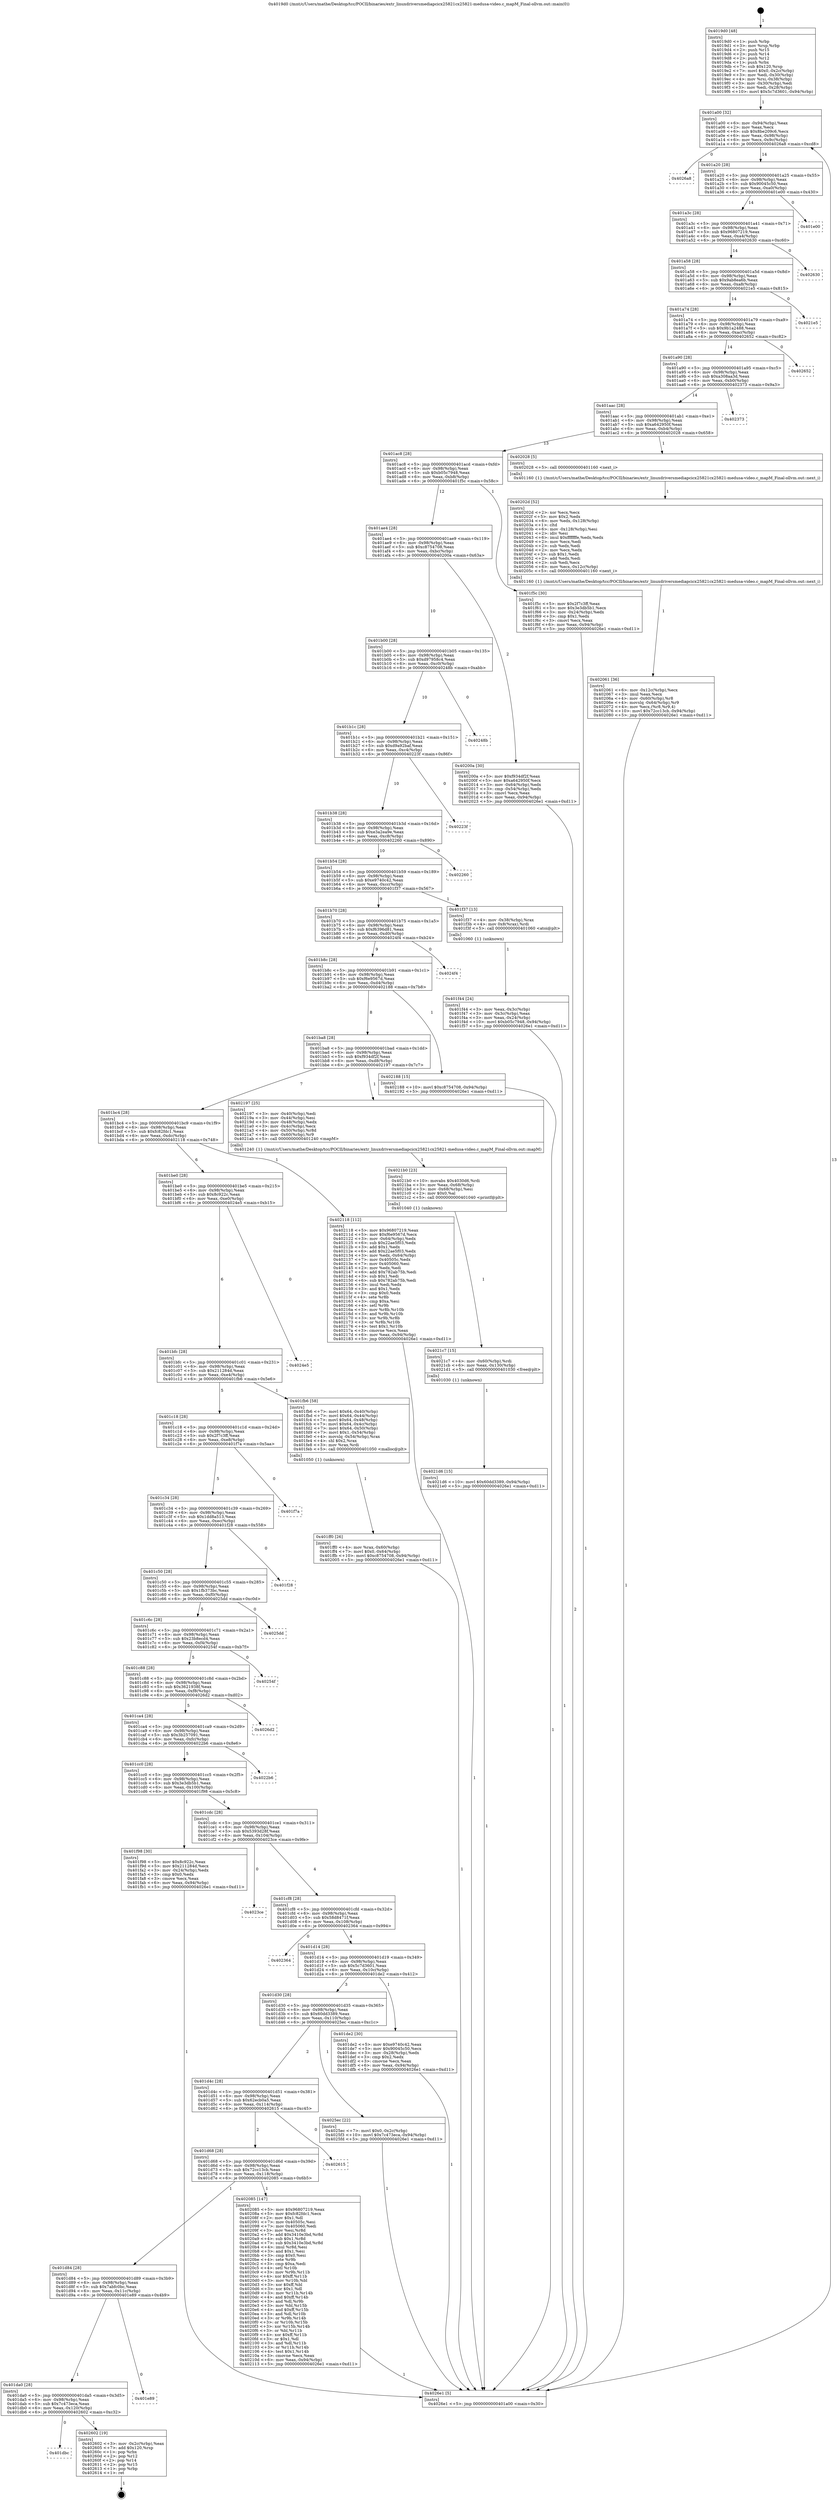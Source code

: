 digraph "0x4019d0" {
  label = "0x4019d0 (/mnt/c/Users/mathe/Desktop/tcc/POCII/binaries/extr_linuxdriversmediapcicx25821cx25821-medusa-video.c_mapM_Final-ollvm.out::main(0))"
  labelloc = "t"
  node[shape=record]

  Entry [label="",width=0.3,height=0.3,shape=circle,fillcolor=black,style=filled]
  "0x401a00" [label="{
     0x401a00 [32]\l
     | [instrs]\l
     &nbsp;&nbsp;0x401a00 \<+6\>: mov -0x94(%rbp),%eax\l
     &nbsp;&nbsp;0x401a06 \<+2\>: mov %eax,%ecx\l
     &nbsp;&nbsp;0x401a08 \<+6\>: sub $0x8be209c6,%ecx\l
     &nbsp;&nbsp;0x401a0e \<+6\>: mov %eax,-0x98(%rbp)\l
     &nbsp;&nbsp;0x401a14 \<+6\>: mov %ecx,-0x9c(%rbp)\l
     &nbsp;&nbsp;0x401a1a \<+6\>: je 00000000004026a8 \<main+0xcd8\>\l
  }"]
  "0x4026a8" [label="{
     0x4026a8\l
  }", style=dashed]
  "0x401a20" [label="{
     0x401a20 [28]\l
     | [instrs]\l
     &nbsp;&nbsp;0x401a20 \<+5\>: jmp 0000000000401a25 \<main+0x55\>\l
     &nbsp;&nbsp;0x401a25 \<+6\>: mov -0x98(%rbp),%eax\l
     &nbsp;&nbsp;0x401a2b \<+5\>: sub $0x90045c50,%eax\l
     &nbsp;&nbsp;0x401a30 \<+6\>: mov %eax,-0xa0(%rbp)\l
     &nbsp;&nbsp;0x401a36 \<+6\>: je 0000000000401e00 \<main+0x430\>\l
  }"]
  Exit [label="",width=0.3,height=0.3,shape=circle,fillcolor=black,style=filled,peripheries=2]
  "0x401e00" [label="{
     0x401e00\l
  }", style=dashed]
  "0x401a3c" [label="{
     0x401a3c [28]\l
     | [instrs]\l
     &nbsp;&nbsp;0x401a3c \<+5\>: jmp 0000000000401a41 \<main+0x71\>\l
     &nbsp;&nbsp;0x401a41 \<+6\>: mov -0x98(%rbp),%eax\l
     &nbsp;&nbsp;0x401a47 \<+5\>: sub $0x96807219,%eax\l
     &nbsp;&nbsp;0x401a4c \<+6\>: mov %eax,-0xa4(%rbp)\l
     &nbsp;&nbsp;0x401a52 \<+6\>: je 0000000000402630 \<main+0xc60\>\l
  }"]
  "0x401dbc" [label="{
     0x401dbc\l
  }", style=dashed]
  "0x402630" [label="{
     0x402630\l
  }", style=dashed]
  "0x401a58" [label="{
     0x401a58 [28]\l
     | [instrs]\l
     &nbsp;&nbsp;0x401a58 \<+5\>: jmp 0000000000401a5d \<main+0x8d\>\l
     &nbsp;&nbsp;0x401a5d \<+6\>: mov -0x98(%rbp),%eax\l
     &nbsp;&nbsp;0x401a63 \<+5\>: sub $0x9ab8ea6b,%eax\l
     &nbsp;&nbsp;0x401a68 \<+6\>: mov %eax,-0xa8(%rbp)\l
     &nbsp;&nbsp;0x401a6e \<+6\>: je 00000000004021e5 \<main+0x815\>\l
  }"]
  "0x402602" [label="{
     0x402602 [19]\l
     | [instrs]\l
     &nbsp;&nbsp;0x402602 \<+3\>: mov -0x2c(%rbp),%eax\l
     &nbsp;&nbsp;0x402605 \<+7\>: add $0x120,%rsp\l
     &nbsp;&nbsp;0x40260c \<+1\>: pop %rbx\l
     &nbsp;&nbsp;0x40260d \<+2\>: pop %r12\l
     &nbsp;&nbsp;0x40260f \<+2\>: pop %r14\l
     &nbsp;&nbsp;0x402611 \<+2\>: pop %r15\l
     &nbsp;&nbsp;0x402613 \<+1\>: pop %rbp\l
     &nbsp;&nbsp;0x402614 \<+1\>: ret\l
  }"]
  "0x4021e5" [label="{
     0x4021e5\l
  }", style=dashed]
  "0x401a74" [label="{
     0x401a74 [28]\l
     | [instrs]\l
     &nbsp;&nbsp;0x401a74 \<+5\>: jmp 0000000000401a79 \<main+0xa9\>\l
     &nbsp;&nbsp;0x401a79 \<+6\>: mov -0x98(%rbp),%eax\l
     &nbsp;&nbsp;0x401a7f \<+5\>: sub $0x9b1a2488,%eax\l
     &nbsp;&nbsp;0x401a84 \<+6\>: mov %eax,-0xac(%rbp)\l
     &nbsp;&nbsp;0x401a8a \<+6\>: je 0000000000402652 \<main+0xc82\>\l
  }"]
  "0x401da0" [label="{
     0x401da0 [28]\l
     | [instrs]\l
     &nbsp;&nbsp;0x401da0 \<+5\>: jmp 0000000000401da5 \<main+0x3d5\>\l
     &nbsp;&nbsp;0x401da5 \<+6\>: mov -0x98(%rbp),%eax\l
     &nbsp;&nbsp;0x401dab \<+5\>: sub $0x7c473eca,%eax\l
     &nbsp;&nbsp;0x401db0 \<+6\>: mov %eax,-0x120(%rbp)\l
     &nbsp;&nbsp;0x401db6 \<+6\>: je 0000000000402602 \<main+0xc32\>\l
  }"]
  "0x402652" [label="{
     0x402652\l
  }", style=dashed]
  "0x401a90" [label="{
     0x401a90 [28]\l
     | [instrs]\l
     &nbsp;&nbsp;0x401a90 \<+5\>: jmp 0000000000401a95 \<main+0xc5\>\l
     &nbsp;&nbsp;0x401a95 \<+6\>: mov -0x98(%rbp),%eax\l
     &nbsp;&nbsp;0x401a9b \<+5\>: sub $0xa308aa3d,%eax\l
     &nbsp;&nbsp;0x401aa0 \<+6\>: mov %eax,-0xb0(%rbp)\l
     &nbsp;&nbsp;0x401aa6 \<+6\>: je 0000000000402373 \<main+0x9a3\>\l
  }"]
  "0x401e89" [label="{
     0x401e89\l
  }", style=dashed]
  "0x402373" [label="{
     0x402373\l
  }", style=dashed]
  "0x401aac" [label="{
     0x401aac [28]\l
     | [instrs]\l
     &nbsp;&nbsp;0x401aac \<+5\>: jmp 0000000000401ab1 \<main+0xe1\>\l
     &nbsp;&nbsp;0x401ab1 \<+6\>: mov -0x98(%rbp),%eax\l
     &nbsp;&nbsp;0x401ab7 \<+5\>: sub $0xa642950f,%eax\l
     &nbsp;&nbsp;0x401abc \<+6\>: mov %eax,-0xb4(%rbp)\l
     &nbsp;&nbsp;0x401ac2 \<+6\>: je 0000000000402028 \<main+0x658\>\l
  }"]
  "0x4021d6" [label="{
     0x4021d6 [15]\l
     | [instrs]\l
     &nbsp;&nbsp;0x4021d6 \<+10\>: movl $0x60dd3389,-0x94(%rbp)\l
     &nbsp;&nbsp;0x4021e0 \<+5\>: jmp 00000000004026e1 \<main+0xd11\>\l
  }"]
  "0x402028" [label="{
     0x402028 [5]\l
     | [instrs]\l
     &nbsp;&nbsp;0x402028 \<+5\>: call 0000000000401160 \<next_i\>\l
     | [calls]\l
     &nbsp;&nbsp;0x401160 \{1\} (/mnt/c/Users/mathe/Desktop/tcc/POCII/binaries/extr_linuxdriversmediapcicx25821cx25821-medusa-video.c_mapM_Final-ollvm.out::next_i)\l
  }"]
  "0x401ac8" [label="{
     0x401ac8 [28]\l
     | [instrs]\l
     &nbsp;&nbsp;0x401ac8 \<+5\>: jmp 0000000000401acd \<main+0xfd\>\l
     &nbsp;&nbsp;0x401acd \<+6\>: mov -0x98(%rbp),%eax\l
     &nbsp;&nbsp;0x401ad3 \<+5\>: sub $0xb05c7948,%eax\l
     &nbsp;&nbsp;0x401ad8 \<+6\>: mov %eax,-0xb8(%rbp)\l
     &nbsp;&nbsp;0x401ade \<+6\>: je 0000000000401f5c \<main+0x58c\>\l
  }"]
  "0x4021c7" [label="{
     0x4021c7 [15]\l
     | [instrs]\l
     &nbsp;&nbsp;0x4021c7 \<+4\>: mov -0x60(%rbp),%rdi\l
     &nbsp;&nbsp;0x4021cb \<+6\>: mov %eax,-0x130(%rbp)\l
     &nbsp;&nbsp;0x4021d1 \<+5\>: call 0000000000401030 \<free@plt\>\l
     | [calls]\l
     &nbsp;&nbsp;0x401030 \{1\} (unknown)\l
  }"]
  "0x401f5c" [label="{
     0x401f5c [30]\l
     | [instrs]\l
     &nbsp;&nbsp;0x401f5c \<+5\>: mov $0x2f7c3ff,%eax\l
     &nbsp;&nbsp;0x401f61 \<+5\>: mov $0x3e3db5b1,%ecx\l
     &nbsp;&nbsp;0x401f66 \<+3\>: mov -0x24(%rbp),%edx\l
     &nbsp;&nbsp;0x401f69 \<+3\>: cmp $0x1,%edx\l
     &nbsp;&nbsp;0x401f6c \<+3\>: cmovl %ecx,%eax\l
     &nbsp;&nbsp;0x401f6f \<+6\>: mov %eax,-0x94(%rbp)\l
     &nbsp;&nbsp;0x401f75 \<+5\>: jmp 00000000004026e1 \<main+0xd11\>\l
  }"]
  "0x401ae4" [label="{
     0x401ae4 [28]\l
     | [instrs]\l
     &nbsp;&nbsp;0x401ae4 \<+5\>: jmp 0000000000401ae9 \<main+0x119\>\l
     &nbsp;&nbsp;0x401ae9 \<+6\>: mov -0x98(%rbp),%eax\l
     &nbsp;&nbsp;0x401aef \<+5\>: sub $0xc8754708,%eax\l
     &nbsp;&nbsp;0x401af4 \<+6\>: mov %eax,-0xbc(%rbp)\l
     &nbsp;&nbsp;0x401afa \<+6\>: je 000000000040200a \<main+0x63a\>\l
  }"]
  "0x4021b0" [label="{
     0x4021b0 [23]\l
     | [instrs]\l
     &nbsp;&nbsp;0x4021b0 \<+10\>: movabs $0x4030d6,%rdi\l
     &nbsp;&nbsp;0x4021ba \<+3\>: mov %eax,-0x68(%rbp)\l
     &nbsp;&nbsp;0x4021bd \<+3\>: mov -0x68(%rbp),%esi\l
     &nbsp;&nbsp;0x4021c0 \<+2\>: mov $0x0,%al\l
     &nbsp;&nbsp;0x4021c2 \<+5\>: call 0000000000401040 \<printf@plt\>\l
     | [calls]\l
     &nbsp;&nbsp;0x401040 \{1\} (unknown)\l
  }"]
  "0x40200a" [label="{
     0x40200a [30]\l
     | [instrs]\l
     &nbsp;&nbsp;0x40200a \<+5\>: mov $0xf934df2f,%eax\l
     &nbsp;&nbsp;0x40200f \<+5\>: mov $0xa642950f,%ecx\l
     &nbsp;&nbsp;0x402014 \<+3\>: mov -0x64(%rbp),%edx\l
     &nbsp;&nbsp;0x402017 \<+3\>: cmp -0x54(%rbp),%edx\l
     &nbsp;&nbsp;0x40201a \<+3\>: cmovl %ecx,%eax\l
     &nbsp;&nbsp;0x40201d \<+6\>: mov %eax,-0x94(%rbp)\l
     &nbsp;&nbsp;0x402023 \<+5\>: jmp 00000000004026e1 \<main+0xd11\>\l
  }"]
  "0x401b00" [label="{
     0x401b00 [28]\l
     | [instrs]\l
     &nbsp;&nbsp;0x401b00 \<+5\>: jmp 0000000000401b05 \<main+0x135\>\l
     &nbsp;&nbsp;0x401b05 \<+6\>: mov -0x98(%rbp),%eax\l
     &nbsp;&nbsp;0x401b0b \<+5\>: sub $0xd97958c4,%eax\l
     &nbsp;&nbsp;0x401b10 \<+6\>: mov %eax,-0xc0(%rbp)\l
     &nbsp;&nbsp;0x401b16 \<+6\>: je 000000000040248b \<main+0xabb\>\l
  }"]
  "0x401d84" [label="{
     0x401d84 [28]\l
     | [instrs]\l
     &nbsp;&nbsp;0x401d84 \<+5\>: jmp 0000000000401d89 \<main+0x3b9\>\l
     &nbsp;&nbsp;0x401d89 \<+6\>: mov -0x98(%rbp),%eax\l
     &nbsp;&nbsp;0x401d8f \<+5\>: sub $0x7abfc0bc,%eax\l
     &nbsp;&nbsp;0x401d94 \<+6\>: mov %eax,-0x11c(%rbp)\l
     &nbsp;&nbsp;0x401d9a \<+6\>: je 0000000000401e89 \<main+0x4b9\>\l
  }"]
  "0x40248b" [label="{
     0x40248b\l
  }", style=dashed]
  "0x401b1c" [label="{
     0x401b1c [28]\l
     | [instrs]\l
     &nbsp;&nbsp;0x401b1c \<+5\>: jmp 0000000000401b21 \<main+0x151\>\l
     &nbsp;&nbsp;0x401b21 \<+6\>: mov -0x98(%rbp),%eax\l
     &nbsp;&nbsp;0x401b27 \<+5\>: sub $0xd9a92baf,%eax\l
     &nbsp;&nbsp;0x401b2c \<+6\>: mov %eax,-0xc4(%rbp)\l
     &nbsp;&nbsp;0x401b32 \<+6\>: je 000000000040223f \<main+0x86f\>\l
  }"]
  "0x402085" [label="{
     0x402085 [147]\l
     | [instrs]\l
     &nbsp;&nbsp;0x402085 \<+5\>: mov $0x96807219,%eax\l
     &nbsp;&nbsp;0x40208a \<+5\>: mov $0xfc82fdc1,%ecx\l
     &nbsp;&nbsp;0x40208f \<+2\>: mov $0x1,%dl\l
     &nbsp;&nbsp;0x402091 \<+7\>: mov 0x40505c,%esi\l
     &nbsp;&nbsp;0x402098 \<+7\>: mov 0x405060,%edi\l
     &nbsp;&nbsp;0x40209f \<+3\>: mov %esi,%r8d\l
     &nbsp;&nbsp;0x4020a2 \<+7\>: add $0x3410e3bd,%r8d\l
     &nbsp;&nbsp;0x4020a9 \<+4\>: sub $0x1,%r8d\l
     &nbsp;&nbsp;0x4020ad \<+7\>: sub $0x3410e3bd,%r8d\l
     &nbsp;&nbsp;0x4020b4 \<+4\>: imul %r8d,%esi\l
     &nbsp;&nbsp;0x4020b8 \<+3\>: and $0x1,%esi\l
     &nbsp;&nbsp;0x4020bb \<+3\>: cmp $0x0,%esi\l
     &nbsp;&nbsp;0x4020be \<+4\>: sete %r9b\l
     &nbsp;&nbsp;0x4020c2 \<+3\>: cmp $0xa,%edi\l
     &nbsp;&nbsp;0x4020c5 \<+4\>: setl %r10b\l
     &nbsp;&nbsp;0x4020c9 \<+3\>: mov %r9b,%r11b\l
     &nbsp;&nbsp;0x4020cc \<+4\>: xor $0xff,%r11b\l
     &nbsp;&nbsp;0x4020d0 \<+3\>: mov %r10b,%bl\l
     &nbsp;&nbsp;0x4020d3 \<+3\>: xor $0xff,%bl\l
     &nbsp;&nbsp;0x4020d6 \<+3\>: xor $0x1,%dl\l
     &nbsp;&nbsp;0x4020d9 \<+3\>: mov %r11b,%r14b\l
     &nbsp;&nbsp;0x4020dc \<+4\>: and $0xff,%r14b\l
     &nbsp;&nbsp;0x4020e0 \<+3\>: and %dl,%r9b\l
     &nbsp;&nbsp;0x4020e3 \<+3\>: mov %bl,%r15b\l
     &nbsp;&nbsp;0x4020e6 \<+4\>: and $0xff,%r15b\l
     &nbsp;&nbsp;0x4020ea \<+3\>: and %dl,%r10b\l
     &nbsp;&nbsp;0x4020ed \<+3\>: or %r9b,%r14b\l
     &nbsp;&nbsp;0x4020f0 \<+3\>: or %r10b,%r15b\l
     &nbsp;&nbsp;0x4020f3 \<+3\>: xor %r15b,%r14b\l
     &nbsp;&nbsp;0x4020f6 \<+3\>: or %bl,%r11b\l
     &nbsp;&nbsp;0x4020f9 \<+4\>: xor $0xff,%r11b\l
     &nbsp;&nbsp;0x4020fd \<+3\>: or $0x1,%dl\l
     &nbsp;&nbsp;0x402100 \<+3\>: and %dl,%r11b\l
     &nbsp;&nbsp;0x402103 \<+3\>: or %r11b,%r14b\l
     &nbsp;&nbsp;0x402106 \<+4\>: test $0x1,%r14b\l
     &nbsp;&nbsp;0x40210a \<+3\>: cmovne %ecx,%eax\l
     &nbsp;&nbsp;0x40210d \<+6\>: mov %eax,-0x94(%rbp)\l
     &nbsp;&nbsp;0x402113 \<+5\>: jmp 00000000004026e1 \<main+0xd11\>\l
  }"]
  "0x40223f" [label="{
     0x40223f\l
  }", style=dashed]
  "0x401b38" [label="{
     0x401b38 [28]\l
     | [instrs]\l
     &nbsp;&nbsp;0x401b38 \<+5\>: jmp 0000000000401b3d \<main+0x16d\>\l
     &nbsp;&nbsp;0x401b3d \<+6\>: mov -0x98(%rbp),%eax\l
     &nbsp;&nbsp;0x401b43 \<+5\>: sub $0xe3a2ea9e,%eax\l
     &nbsp;&nbsp;0x401b48 \<+6\>: mov %eax,-0xc8(%rbp)\l
     &nbsp;&nbsp;0x401b4e \<+6\>: je 0000000000402260 \<main+0x890\>\l
  }"]
  "0x401d68" [label="{
     0x401d68 [28]\l
     | [instrs]\l
     &nbsp;&nbsp;0x401d68 \<+5\>: jmp 0000000000401d6d \<main+0x39d\>\l
     &nbsp;&nbsp;0x401d6d \<+6\>: mov -0x98(%rbp),%eax\l
     &nbsp;&nbsp;0x401d73 \<+5\>: sub $0x72cc13cb,%eax\l
     &nbsp;&nbsp;0x401d78 \<+6\>: mov %eax,-0x118(%rbp)\l
     &nbsp;&nbsp;0x401d7e \<+6\>: je 0000000000402085 \<main+0x6b5\>\l
  }"]
  "0x402260" [label="{
     0x402260\l
  }", style=dashed]
  "0x401b54" [label="{
     0x401b54 [28]\l
     | [instrs]\l
     &nbsp;&nbsp;0x401b54 \<+5\>: jmp 0000000000401b59 \<main+0x189\>\l
     &nbsp;&nbsp;0x401b59 \<+6\>: mov -0x98(%rbp),%eax\l
     &nbsp;&nbsp;0x401b5f \<+5\>: sub $0xe9740c42,%eax\l
     &nbsp;&nbsp;0x401b64 \<+6\>: mov %eax,-0xcc(%rbp)\l
     &nbsp;&nbsp;0x401b6a \<+6\>: je 0000000000401f37 \<main+0x567\>\l
  }"]
  "0x402615" [label="{
     0x402615\l
  }", style=dashed]
  "0x401f37" [label="{
     0x401f37 [13]\l
     | [instrs]\l
     &nbsp;&nbsp;0x401f37 \<+4\>: mov -0x38(%rbp),%rax\l
     &nbsp;&nbsp;0x401f3b \<+4\>: mov 0x8(%rax),%rdi\l
     &nbsp;&nbsp;0x401f3f \<+5\>: call 0000000000401060 \<atoi@plt\>\l
     | [calls]\l
     &nbsp;&nbsp;0x401060 \{1\} (unknown)\l
  }"]
  "0x401b70" [label="{
     0x401b70 [28]\l
     | [instrs]\l
     &nbsp;&nbsp;0x401b70 \<+5\>: jmp 0000000000401b75 \<main+0x1a5\>\l
     &nbsp;&nbsp;0x401b75 \<+6\>: mov -0x98(%rbp),%eax\l
     &nbsp;&nbsp;0x401b7b \<+5\>: sub $0xf6396d81,%eax\l
     &nbsp;&nbsp;0x401b80 \<+6\>: mov %eax,-0xd0(%rbp)\l
     &nbsp;&nbsp;0x401b86 \<+6\>: je 00000000004024f4 \<main+0xb24\>\l
  }"]
  "0x401d4c" [label="{
     0x401d4c [28]\l
     | [instrs]\l
     &nbsp;&nbsp;0x401d4c \<+5\>: jmp 0000000000401d51 \<main+0x381\>\l
     &nbsp;&nbsp;0x401d51 \<+6\>: mov -0x98(%rbp),%eax\l
     &nbsp;&nbsp;0x401d57 \<+5\>: sub $0x62ecb0a5,%eax\l
     &nbsp;&nbsp;0x401d5c \<+6\>: mov %eax,-0x114(%rbp)\l
     &nbsp;&nbsp;0x401d62 \<+6\>: je 0000000000402615 \<main+0xc45\>\l
  }"]
  "0x4024f4" [label="{
     0x4024f4\l
  }", style=dashed]
  "0x401b8c" [label="{
     0x401b8c [28]\l
     | [instrs]\l
     &nbsp;&nbsp;0x401b8c \<+5\>: jmp 0000000000401b91 \<main+0x1c1\>\l
     &nbsp;&nbsp;0x401b91 \<+6\>: mov -0x98(%rbp),%eax\l
     &nbsp;&nbsp;0x401b97 \<+5\>: sub $0xf6e9567d,%eax\l
     &nbsp;&nbsp;0x401b9c \<+6\>: mov %eax,-0xd4(%rbp)\l
     &nbsp;&nbsp;0x401ba2 \<+6\>: je 0000000000402188 \<main+0x7b8\>\l
  }"]
  "0x4025ec" [label="{
     0x4025ec [22]\l
     | [instrs]\l
     &nbsp;&nbsp;0x4025ec \<+7\>: movl $0x0,-0x2c(%rbp)\l
     &nbsp;&nbsp;0x4025f3 \<+10\>: movl $0x7c473eca,-0x94(%rbp)\l
     &nbsp;&nbsp;0x4025fd \<+5\>: jmp 00000000004026e1 \<main+0xd11\>\l
  }"]
  "0x402188" [label="{
     0x402188 [15]\l
     | [instrs]\l
     &nbsp;&nbsp;0x402188 \<+10\>: movl $0xc8754708,-0x94(%rbp)\l
     &nbsp;&nbsp;0x402192 \<+5\>: jmp 00000000004026e1 \<main+0xd11\>\l
  }"]
  "0x401ba8" [label="{
     0x401ba8 [28]\l
     | [instrs]\l
     &nbsp;&nbsp;0x401ba8 \<+5\>: jmp 0000000000401bad \<main+0x1dd\>\l
     &nbsp;&nbsp;0x401bad \<+6\>: mov -0x98(%rbp),%eax\l
     &nbsp;&nbsp;0x401bb3 \<+5\>: sub $0xf934df2f,%eax\l
     &nbsp;&nbsp;0x401bb8 \<+6\>: mov %eax,-0xd8(%rbp)\l
     &nbsp;&nbsp;0x401bbe \<+6\>: je 0000000000402197 \<main+0x7c7\>\l
  }"]
  "0x402061" [label="{
     0x402061 [36]\l
     | [instrs]\l
     &nbsp;&nbsp;0x402061 \<+6\>: mov -0x12c(%rbp),%ecx\l
     &nbsp;&nbsp;0x402067 \<+3\>: imul %eax,%ecx\l
     &nbsp;&nbsp;0x40206a \<+4\>: mov -0x60(%rbp),%r8\l
     &nbsp;&nbsp;0x40206e \<+4\>: movslq -0x64(%rbp),%r9\l
     &nbsp;&nbsp;0x402072 \<+4\>: mov %ecx,(%r8,%r9,4)\l
     &nbsp;&nbsp;0x402076 \<+10\>: movl $0x72cc13cb,-0x94(%rbp)\l
     &nbsp;&nbsp;0x402080 \<+5\>: jmp 00000000004026e1 \<main+0xd11\>\l
  }"]
  "0x402197" [label="{
     0x402197 [25]\l
     | [instrs]\l
     &nbsp;&nbsp;0x402197 \<+3\>: mov -0x40(%rbp),%edi\l
     &nbsp;&nbsp;0x40219a \<+3\>: mov -0x44(%rbp),%esi\l
     &nbsp;&nbsp;0x40219d \<+3\>: mov -0x48(%rbp),%edx\l
     &nbsp;&nbsp;0x4021a0 \<+3\>: mov -0x4c(%rbp),%ecx\l
     &nbsp;&nbsp;0x4021a3 \<+4\>: mov -0x50(%rbp),%r8d\l
     &nbsp;&nbsp;0x4021a7 \<+4\>: mov -0x60(%rbp),%r9\l
     &nbsp;&nbsp;0x4021ab \<+5\>: call 0000000000401240 \<mapM\>\l
     | [calls]\l
     &nbsp;&nbsp;0x401240 \{1\} (/mnt/c/Users/mathe/Desktop/tcc/POCII/binaries/extr_linuxdriversmediapcicx25821cx25821-medusa-video.c_mapM_Final-ollvm.out::mapM)\l
  }"]
  "0x401bc4" [label="{
     0x401bc4 [28]\l
     | [instrs]\l
     &nbsp;&nbsp;0x401bc4 \<+5\>: jmp 0000000000401bc9 \<main+0x1f9\>\l
     &nbsp;&nbsp;0x401bc9 \<+6\>: mov -0x98(%rbp),%eax\l
     &nbsp;&nbsp;0x401bcf \<+5\>: sub $0xfc82fdc1,%eax\l
     &nbsp;&nbsp;0x401bd4 \<+6\>: mov %eax,-0xdc(%rbp)\l
     &nbsp;&nbsp;0x401bda \<+6\>: je 0000000000402118 \<main+0x748\>\l
  }"]
  "0x40202d" [label="{
     0x40202d [52]\l
     | [instrs]\l
     &nbsp;&nbsp;0x40202d \<+2\>: xor %ecx,%ecx\l
     &nbsp;&nbsp;0x40202f \<+5\>: mov $0x2,%edx\l
     &nbsp;&nbsp;0x402034 \<+6\>: mov %edx,-0x128(%rbp)\l
     &nbsp;&nbsp;0x40203a \<+1\>: cltd\l
     &nbsp;&nbsp;0x40203b \<+6\>: mov -0x128(%rbp),%esi\l
     &nbsp;&nbsp;0x402041 \<+2\>: idiv %esi\l
     &nbsp;&nbsp;0x402043 \<+6\>: imul $0xfffffffe,%edx,%edx\l
     &nbsp;&nbsp;0x402049 \<+2\>: mov %ecx,%edi\l
     &nbsp;&nbsp;0x40204b \<+2\>: sub %edx,%edi\l
     &nbsp;&nbsp;0x40204d \<+2\>: mov %ecx,%edx\l
     &nbsp;&nbsp;0x40204f \<+3\>: sub $0x1,%edx\l
     &nbsp;&nbsp;0x402052 \<+2\>: add %edx,%edi\l
     &nbsp;&nbsp;0x402054 \<+2\>: sub %edi,%ecx\l
     &nbsp;&nbsp;0x402056 \<+6\>: mov %ecx,-0x12c(%rbp)\l
     &nbsp;&nbsp;0x40205c \<+5\>: call 0000000000401160 \<next_i\>\l
     | [calls]\l
     &nbsp;&nbsp;0x401160 \{1\} (/mnt/c/Users/mathe/Desktop/tcc/POCII/binaries/extr_linuxdriversmediapcicx25821cx25821-medusa-video.c_mapM_Final-ollvm.out::next_i)\l
  }"]
  "0x402118" [label="{
     0x402118 [112]\l
     | [instrs]\l
     &nbsp;&nbsp;0x402118 \<+5\>: mov $0x96807219,%eax\l
     &nbsp;&nbsp;0x40211d \<+5\>: mov $0xf6e9567d,%ecx\l
     &nbsp;&nbsp;0x402122 \<+3\>: mov -0x64(%rbp),%edx\l
     &nbsp;&nbsp;0x402125 \<+6\>: sub $0x22ae5f03,%edx\l
     &nbsp;&nbsp;0x40212b \<+3\>: add $0x1,%edx\l
     &nbsp;&nbsp;0x40212e \<+6\>: add $0x22ae5f03,%edx\l
     &nbsp;&nbsp;0x402134 \<+3\>: mov %edx,-0x64(%rbp)\l
     &nbsp;&nbsp;0x402137 \<+7\>: mov 0x40505c,%edx\l
     &nbsp;&nbsp;0x40213e \<+7\>: mov 0x405060,%esi\l
     &nbsp;&nbsp;0x402145 \<+2\>: mov %edx,%edi\l
     &nbsp;&nbsp;0x402147 \<+6\>: add $0x782ab75b,%edi\l
     &nbsp;&nbsp;0x40214d \<+3\>: sub $0x1,%edi\l
     &nbsp;&nbsp;0x402150 \<+6\>: sub $0x782ab75b,%edi\l
     &nbsp;&nbsp;0x402156 \<+3\>: imul %edi,%edx\l
     &nbsp;&nbsp;0x402159 \<+3\>: and $0x1,%edx\l
     &nbsp;&nbsp;0x40215c \<+3\>: cmp $0x0,%edx\l
     &nbsp;&nbsp;0x40215f \<+4\>: sete %r8b\l
     &nbsp;&nbsp;0x402163 \<+3\>: cmp $0xa,%esi\l
     &nbsp;&nbsp;0x402166 \<+4\>: setl %r9b\l
     &nbsp;&nbsp;0x40216a \<+3\>: mov %r8b,%r10b\l
     &nbsp;&nbsp;0x40216d \<+3\>: and %r9b,%r10b\l
     &nbsp;&nbsp;0x402170 \<+3\>: xor %r9b,%r8b\l
     &nbsp;&nbsp;0x402173 \<+3\>: or %r8b,%r10b\l
     &nbsp;&nbsp;0x402176 \<+4\>: test $0x1,%r10b\l
     &nbsp;&nbsp;0x40217a \<+3\>: cmovne %ecx,%eax\l
     &nbsp;&nbsp;0x40217d \<+6\>: mov %eax,-0x94(%rbp)\l
     &nbsp;&nbsp;0x402183 \<+5\>: jmp 00000000004026e1 \<main+0xd11\>\l
  }"]
  "0x401be0" [label="{
     0x401be0 [28]\l
     | [instrs]\l
     &nbsp;&nbsp;0x401be0 \<+5\>: jmp 0000000000401be5 \<main+0x215\>\l
     &nbsp;&nbsp;0x401be5 \<+6\>: mov -0x98(%rbp),%eax\l
     &nbsp;&nbsp;0x401beb \<+5\>: sub $0x8c922c,%eax\l
     &nbsp;&nbsp;0x401bf0 \<+6\>: mov %eax,-0xe0(%rbp)\l
     &nbsp;&nbsp;0x401bf6 \<+6\>: je 00000000004024e5 \<main+0xb15\>\l
  }"]
  "0x401ff0" [label="{
     0x401ff0 [26]\l
     | [instrs]\l
     &nbsp;&nbsp;0x401ff0 \<+4\>: mov %rax,-0x60(%rbp)\l
     &nbsp;&nbsp;0x401ff4 \<+7\>: movl $0x0,-0x64(%rbp)\l
     &nbsp;&nbsp;0x401ffb \<+10\>: movl $0xc8754708,-0x94(%rbp)\l
     &nbsp;&nbsp;0x402005 \<+5\>: jmp 00000000004026e1 \<main+0xd11\>\l
  }"]
  "0x4024e5" [label="{
     0x4024e5\l
  }", style=dashed]
  "0x401bfc" [label="{
     0x401bfc [28]\l
     | [instrs]\l
     &nbsp;&nbsp;0x401bfc \<+5\>: jmp 0000000000401c01 \<main+0x231\>\l
     &nbsp;&nbsp;0x401c01 \<+6\>: mov -0x98(%rbp),%eax\l
     &nbsp;&nbsp;0x401c07 \<+5\>: sub $0x211284d,%eax\l
     &nbsp;&nbsp;0x401c0c \<+6\>: mov %eax,-0xe4(%rbp)\l
     &nbsp;&nbsp;0x401c12 \<+6\>: je 0000000000401fb6 \<main+0x5e6\>\l
  }"]
  "0x401f44" [label="{
     0x401f44 [24]\l
     | [instrs]\l
     &nbsp;&nbsp;0x401f44 \<+3\>: mov %eax,-0x3c(%rbp)\l
     &nbsp;&nbsp;0x401f47 \<+3\>: mov -0x3c(%rbp),%eax\l
     &nbsp;&nbsp;0x401f4a \<+3\>: mov %eax,-0x24(%rbp)\l
     &nbsp;&nbsp;0x401f4d \<+10\>: movl $0xb05c7948,-0x94(%rbp)\l
     &nbsp;&nbsp;0x401f57 \<+5\>: jmp 00000000004026e1 \<main+0xd11\>\l
  }"]
  "0x401fb6" [label="{
     0x401fb6 [58]\l
     | [instrs]\l
     &nbsp;&nbsp;0x401fb6 \<+7\>: movl $0x64,-0x40(%rbp)\l
     &nbsp;&nbsp;0x401fbd \<+7\>: movl $0x64,-0x44(%rbp)\l
     &nbsp;&nbsp;0x401fc4 \<+7\>: movl $0x64,-0x48(%rbp)\l
     &nbsp;&nbsp;0x401fcb \<+7\>: movl $0x64,-0x4c(%rbp)\l
     &nbsp;&nbsp;0x401fd2 \<+7\>: movl $0x64,-0x50(%rbp)\l
     &nbsp;&nbsp;0x401fd9 \<+7\>: movl $0x1,-0x54(%rbp)\l
     &nbsp;&nbsp;0x401fe0 \<+4\>: movslq -0x54(%rbp),%rax\l
     &nbsp;&nbsp;0x401fe4 \<+4\>: shl $0x2,%rax\l
     &nbsp;&nbsp;0x401fe8 \<+3\>: mov %rax,%rdi\l
     &nbsp;&nbsp;0x401feb \<+5\>: call 0000000000401050 \<malloc@plt\>\l
     | [calls]\l
     &nbsp;&nbsp;0x401050 \{1\} (unknown)\l
  }"]
  "0x401c18" [label="{
     0x401c18 [28]\l
     | [instrs]\l
     &nbsp;&nbsp;0x401c18 \<+5\>: jmp 0000000000401c1d \<main+0x24d\>\l
     &nbsp;&nbsp;0x401c1d \<+6\>: mov -0x98(%rbp),%eax\l
     &nbsp;&nbsp;0x401c23 \<+5\>: sub $0x2f7c3ff,%eax\l
     &nbsp;&nbsp;0x401c28 \<+6\>: mov %eax,-0xe8(%rbp)\l
     &nbsp;&nbsp;0x401c2e \<+6\>: je 0000000000401f7a \<main+0x5aa\>\l
  }"]
  "0x4019d0" [label="{
     0x4019d0 [48]\l
     | [instrs]\l
     &nbsp;&nbsp;0x4019d0 \<+1\>: push %rbp\l
     &nbsp;&nbsp;0x4019d1 \<+3\>: mov %rsp,%rbp\l
     &nbsp;&nbsp;0x4019d4 \<+2\>: push %r15\l
     &nbsp;&nbsp;0x4019d6 \<+2\>: push %r14\l
     &nbsp;&nbsp;0x4019d8 \<+2\>: push %r12\l
     &nbsp;&nbsp;0x4019da \<+1\>: push %rbx\l
     &nbsp;&nbsp;0x4019db \<+7\>: sub $0x120,%rsp\l
     &nbsp;&nbsp;0x4019e2 \<+7\>: movl $0x0,-0x2c(%rbp)\l
     &nbsp;&nbsp;0x4019e9 \<+3\>: mov %edi,-0x30(%rbp)\l
     &nbsp;&nbsp;0x4019ec \<+4\>: mov %rsi,-0x38(%rbp)\l
     &nbsp;&nbsp;0x4019f0 \<+3\>: mov -0x30(%rbp),%edi\l
     &nbsp;&nbsp;0x4019f3 \<+3\>: mov %edi,-0x28(%rbp)\l
     &nbsp;&nbsp;0x4019f6 \<+10\>: movl $0x5c7d3601,-0x94(%rbp)\l
  }"]
  "0x401f7a" [label="{
     0x401f7a\l
  }", style=dashed]
  "0x401c34" [label="{
     0x401c34 [28]\l
     | [instrs]\l
     &nbsp;&nbsp;0x401c34 \<+5\>: jmp 0000000000401c39 \<main+0x269\>\l
     &nbsp;&nbsp;0x401c39 \<+6\>: mov -0x98(%rbp),%eax\l
     &nbsp;&nbsp;0x401c3f \<+5\>: sub $0x1dd8a513,%eax\l
     &nbsp;&nbsp;0x401c44 \<+6\>: mov %eax,-0xec(%rbp)\l
     &nbsp;&nbsp;0x401c4a \<+6\>: je 0000000000401f28 \<main+0x558\>\l
  }"]
  "0x4026e1" [label="{
     0x4026e1 [5]\l
     | [instrs]\l
     &nbsp;&nbsp;0x4026e1 \<+5\>: jmp 0000000000401a00 \<main+0x30\>\l
  }"]
  "0x401f28" [label="{
     0x401f28\l
  }", style=dashed]
  "0x401c50" [label="{
     0x401c50 [28]\l
     | [instrs]\l
     &nbsp;&nbsp;0x401c50 \<+5\>: jmp 0000000000401c55 \<main+0x285\>\l
     &nbsp;&nbsp;0x401c55 \<+6\>: mov -0x98(%rbp),%eax\l
     &nbsp;&nbsp;0x401c5b \<+5\>: sub $0x1fb373bc,%eax\l
     &nbsp;&nbsp;0x401c60 \<+6\>: mov %eax,-0xf0(%rbp)\l
     &nbsp;&nbsp;0x401c66 \<+6\>: je 00000000004025dd \<main+0xc0d\>\l
  }"]
  "0x401d30" [label="{
     0x401d30 [28]\l
     | [instrs]\l
     &nbsp;&nbsp;0x401d30 \<+5\>: jmp 0000000000401d35 \<main+0x365\>\l
     &nbsp;&nbsp;0x401d35 \<+6\>: mov -0x98(%rbp),%eax\l
     &nbsp;&nbsp;0x401d3b \<+5\>: sub $0x60dd3389,%eax\l
     &nbsp;&nbsp;0x401d40 \<+6\>: mov %eax,-0x110(%rbp)\l
     &nbsp;&nbsp;0x401d46 \<+6\>: je 00000000004025ec \<main+0xc1c\>\l
  }"]
  "0x4025dd" [label="{
     0x4025dd\l
  }", style=dashed]
  "0x401c6c" [label="{
     0x401c6c [28]\l
     | [instrs]\l
     &nbsp;&nbsp;0x401c6c \<+5\>: jmp 0000000000401c71 \<main+0x2a1\>\l
     &nbsp;&nbsp;0x401c71 \<+6\>: mov -0x98(%rbp),%eax\l
     &nbsp;&nbsp;0x401c77 \<+5\>: sub $0x23b8ecd4,%eax\l
     &nbsp;&nbsp;0x401c7c \<+6\>: mov %eax,-0xf4(%rbp)\l
     &nbsp;&nbsp;0x401c82 \<+6\>: je 000000000040254f \<main+0xb7f\>\l
  }"]
  "0x401de2" [label="{
     0x401de2 [30]\l
     | [instrs]\l
     &nbsp;&nbsp;0x401de2 \<+5\>: mov $0xe9740c42,%eax\l
     &nbsp;&nbsp;0x401de7 \<+5\>: mov $0x90045c50,%ecx\l
     &nbsp;&nbsp;0x401dec \<+3\>: mov -0x28(%rbp),%edx\l
     &nbsp;&nbsp;0x401def \<+3\>: cmp $0x2,%edx\l
     &nbsp;&nbsp;0x401df2 \<+3\>: cmovne %ecx,%eax\l
     &nbsp;&nbsp;0x401df5 \<+6\>: mov %eax,-0x94(%rbp)\l
     &nbsp;&nbsp;0x401dfb \<+5\>: jmp 00000000004026e1 \<main+0xd11\>\l
  }"]
  "0x40254f" [label="{
     0x40254f\l
  }", style=dashed]
  "0x401c88" [label="{
     0x401c88 [28]\l
     | [instrs]\l
     &nbsp;&nbsp;0x401c88 \<+5\>: jmp 0000000000401c8d \<main+0x2bd\>\l
     &nbsp;&nbsp;0x401c8d \<+6\>: mov -0x98(%rbp),%eax\l
     &nbsp;&nbsp;0x401c93 \<+5\>: sub $0x3621938f,%eax\l
     &nbsp;&nbsp;0x401c98 \<+6\>: mov %eax,-0xf8(%rbp)\l
     &nbsp;&nbsp;0x401c9e \<+6\>: je 00000000004026d2 \<main+0xd02\>\l
  }"]
  "0x401d14" [label="{
     0x401d14 [28]\l
     | [instrs]\l
     &nbsp;&nbsp;0x401d14 \<+5\>: jmp 0000000000401d19 \<main+0x349\>\l
     &nbsp;&nbsp;0x401d19 \<+6\>: mov -0x98(%rbp),%eax\l
     &nbsp;&nbsp;0x401d1f \<+5\>: sub $0x5c7d3601,%eax\l
     &nbsp;&nbsp;0x401d24 \<+6\>: mov %eax,-0x10c(%rbp)\l
     &nbsp;&nbsp;0x401d2a \<+6\>: je 0000000000401de2 \<main+0x412\>\l
  }"]
  "0x4026d2" [label="{
     0x4026d2\l
  }", style=dashed]
  "0x401ca4" [label="{
     0x401ca4 [28]\l
     | [instrs]\l
     &nbsp;&nbsp;0x401ca4 \<+5\>: jmp 0000000000401ca9 \<main+0x2d9\>\l
     &nbsp;&nbsp;0x401ca9 \<+6\>: mov -0x98(%rbp),%eax\l
     &nbsp;&nbsp;0x401caf \<+5\>: sub $0x3b257091,%eax\l
     &nbsp;&nbsp;0x401cb4 \<+6\>: mov %eax,-0xfc(%rbp)\l
     &nbsp;&nbsp;0x401cba \<+6\>: je 00000000004022b6 \<main+0x8e6\>\l
  }"]
  "0x402364" [label="{
     0x402364\l
  }", style=dashed]
  "0x4022b6" [label="{
     0x4022b6\l
  }", style=dashed]
  "0x401cc0" [label="{
     0x401cc0 [28]\l
     | [instrs]\l
     &nbsp;&nbsp;0x401cc0 \<+5\>: jmp 0000000000401cc5 \<main+0x2f5\>\l
     &nbsp;&nbsp;0x401cc5 \<+6\>: mov -0x98(%rbp),%eax\l
     &nbsp;&nbsp;0x401ccb \<+5\>: sub $0x3e3db5b1,%eax\l
     &nbsp;&nbsp;0x401cd0 \<+6\>: mov %eax,-0x100(%rbp)\l
     &nbsp;&nbsp;0x401cd6 \<+6\>: je 0000000000401f98 \<main+0x5c8\>\l
  }"]
  "0x401cf8" [label="{
     0x401cf8 [28]\l
     | [instrs]\l
     &nbsp;&nbsp;0x401cf8 \<+5\>: jmp 0000000000401cfd \<main+0x32d\>\l
     &nbsp;&nbsp;0x401cfd \<+6\>: mov -0x98(%rbp),%eax\l
     &nbsp;&nbsp;0x401d03 \<+5\>: sub $0x58d8471f,%eax\l
     &nbsp;&nbsp;0x401d08 \<+6\>: mov %eax,-0x108(%rbp)\l
     &nbsp;&nbsp;0x401d0e \<+6\>: je 0000000000402364 \<main+0x994\>\l
  }"]
  "0x401f98" [label="{
     0x401f98 [30]\l
     | [instrs]\l
     &nbsp;&nbsp;0x401f98 \<+5\>: mov $0x8c922c,%eax\l
     &nbsp;&nbsp;0x401f9d \<+5\>: mov $0x211284d,%ecx\l
     &nbsp;&nbsp;0x401fa2 \<+3\>: mov -0x24(%rbp),%edx\l
     &nbsp;&nbsp;0x401fa5 \<+3\>: cmp $0x0,%edx\l
     &nbsp;&nbsp;0x401fa8 \<+3\>: cmove %ecx,%eax\l
     &nbsp;&nbsp;0x401fab \<+6\>: mov %eax,-0x94(%rbp)\l
     &nbsp;&nbsp;0x401fb1 \<+5\>: jmp 00000000004026e1 \<main+0xd11\>\l
  }"]
  "0x401cdc" [label="{
     0x401cdc [28]\l
     | [instrs]\l
     &nbsp;&nbsp;0x401cdc \<+5\>: jmp 0000000000401ce1 \<main+0x311\>\l
     &nbsp;&nbsp;0x401ce1 \<+6\>: mov -0x98(%rbp),%eax\l
     &nbsp;&nbsp;0x401ce7 \<+5\>: sub $0x5393d28f,%eax\l
     &nbsp;&nbsp;0x401cec \<+6\>: mov %eax,-0x104(%rbp)\l
     &nbsp;&nbsp;0x401cf2 \<+6\>: je 00000000004023ce \<main+0x9fe\>\l
  }"]
  "0x4023ce" [label="{
     0x4023ce\l
  }", style=dashed]
  Entry -> "0x4019d0" [label=" 1"]
  "0x401a00" -> "0x4026a8" [label=" 0"]
  "0x401a00" -> "0x401a20" [label=" 14"]
  "0x402602" -> Exit [label=" 1"]
  "0x401a20" -> "0x401e00" [label=" 0"]
  "0x401a20" -> "0x401a3c" [label=" 14"]
  "0x401da0" -> "0x401dbc" [label=" 0"]
  "0x401a3c" -> "0x402630" [label=" 0"]
  "0x401a3c" -> "0x401a58" [label=" 14"]
  "0x401da0" -> "0x402602" [label=" 1"]
  "0x401a58" -> "0x4021e5" [label=" 0"]
  "0x401a58" -> "0x401a74" [label=" 14"]
  "0x401d84" -> "0x401da0" [label=" 1"]
  "0x401a74" -> "0x402652" [label=" 0"]
  "0x401a74" -> "0x401a90" [label=" 14"]
  "0x401d84" -> "0x401e89" [label=" 0"]
  "0x401a90" -> "0x402373" [label=" 0"]
  "0x401a90" -> "0x401aac" [label=" 14"]
  "0x4025ec" -> "0x4026e1" [label=" 1"]
  "0x401aac" -> "0x402028" [label=" 1"]
  "0x401aac" -> "0x401ac8" [label=" 13"]
  "0x4021d6" -> "0x4026e1" [label=" 1"]
  "0x401ac8" -> "0x401f5c" [label=" 1"]
  "0x401ac8" -> "0x401ae4" [label=" 12"]
  "0x4021c7" -> "0x4021d6" [label=" 1"]
  "0x401ae4" -> "0x40200a" [label=" 2"]
  "0x401ae4" -> "0x401b00" [label=" 10"]
  "0x4021b0" -> "0x4021c7" [label=" 1"]
  "0x401b00" -> "0x40248b" [label=" 0"]
  "0x401b00" -> "0x401b1c" [label=" 10"]
  "0x402197" -> "0x4021b0" [label=" 1"]
  "0x401b1c" -> "0x40223f" [label=" 0"]
  "0x401b1c" -> "0x401b38" [label=" 10"]
  "0x402188" -> "0x4026e1" [label=" 1"]
  "0x401b38" -> "0x402260" [label=" 0"]
  "0x401b38" -> "0x401b54" [label=" 10"]
  "0x402085" -> "0x4026e1" [label=" 1"]
  "0x401b54" -> "0x401f37" [label=" 1"]
  "0x401b54" -> "0x401b70" [label=" 9"]
  "0x401d68" -> "0x401d84" [label=" 1"]
  "0x401b70" -> "0x4024f4" [label=" 0"]
  "0x401b70" -> "0x401b8c" [label=" 9"]
  "0x402118" -> "0x4026e1" [label=" 1"]
  "0x401b8c" -> "0x402188" [label=" 1"]
  "0x401b8c" -> "0x401ba8" [label=" 8"]
  "0x401d4c" -> "0x401d68" [label=" 2"]
  "0x401ba8" -> "0x402197" [label=" 1"]
  "0x401ba8" -> "0x401bc4" [label=" 7"]
  "0x401d68" -> "0x402085" [label=" 1"]
  "0x401bc4" -> "0x402118" [label=" 1"]
  "0x401bc4" -> "0x401be0" [label=" 6"]
  "0x401d30" -> "0x401d4c" [label=" 2"]
  "0x401be0" -> "0x4024e5" [label=" 0"]
  "0x401be0" -> "0x401bfc" [label=" 6"]
  "0x401d30" -> "0x4025ec" [label=" 1"]
  "0x401bfc" -> "0x401fb6" [label=" 1"]
  "0x401bfc" -> "0x401c18" [label=" 5"]
  "0x401d4c" -> "0x402615" [label=" 0"]
  "0x401c18" -> "0x401f7a" [label=" 0"]
  "0x401c18" -> "0x401c34" [label=" 5"]
  "0x402061" -> "0x4026e1" [label=" 1"]
  "0x401c34" -> "0x401f28" [label=" 0"]
  "0x401c34" -> "0x401c50" [label=" 5"]
  "0x40202d" -> "0x402061" [label=" 1"]
  "0x401c50" -> "0x4025dd" [label=" 0"]
  "0x401c50" -> "0x401c6c" [label=" 5"]
  "0x402028" -> "0x40202d" [label=" 1"]
  "0x401c6c" -> "0x40254f" [label=" 0"]
  "0x401c6c" -> "0x401c88" [label=" 5"]
  "0x40200a" -> "0x4026e1" [label=" 2"]
  "0x401c88" -> "0x4026d2" [label=" 0"]
  "0x401c88" -> "0x401ca4" [label=" 5"]
  "0x401fb6" -> "0x401ff0" [label=" 1"]
  "0x401ca4" -> "0x4022b6" [label=" 0"]
  "0x401ca4" -> "0x401cc0" [label=" 5"]
  "0x401f98" -> "0x4026e1" [label=" 1"]
  "0x401cc0" -> "0x401f98" [label=" 1"]
  "0x401cc0" -> "0x401cdc" [label=" 4"]
  "0x401f44" -> "0x4026e1" [label=" 1"]
  "0x401cdc" -> "0x4023ce" [label=" 0"]
  "0x401cdc" -> "0x401cf8" [label=" 4"]
  "0x401f5c" -> "0x4026e1" [label=" 1"]
  "0x401cf8" -> "0x402364" [label=" 0"]
  "0x401cf8" -> "0x401d14" [label=" 4"]
  "0x401ff0" -> "0x4026e1" [label=" 1"]
  "0x401d14" -> "0x401de2" [label=" 1"]
  "0x401d14" -> "0x401d30" [label=" 3"]
  "0x401de2" -> "0x4026e1" [label=" 1"]
  "0x4019d0" -> "0x401a00" [label=" 1"]
  "0x4026e1" -> "0x401a00" [label=" 13"]
  "0x401f37" -> "0x401f44" [label=" 1"]
}
